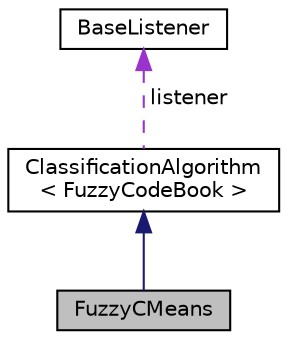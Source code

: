 digraph "FuzzyCMeans"
{
  edge [fontname="Helvetica",fontsize="10",labelfontname="Helvetica",labelfontsize="10"];
  node [fontname="Helvetica",fontsize="10",shape=record];
  Node3 [label="FuzzyCMeans",height=0.2,width=0.4,color="black", fillcolor="grey75", style="filled", fontcolor="black"];
  Node4 -> Node3 [dir="back",color="midnightblue",fontsize="10",style="solid",fontname="Helvetica"];
  Node4 [label="ClassificationAlgorithm\l\< FuzzyCodeBook \>",height=0.2,width=0.4,color="black", fillcolor="white", style="filled",URL="$classClassificationAlgorithm.html"];
  Node5 -> Node4 [dir="back",color="darkorchid3",fontsize="10",style="dashed",label=" listener" ,fontname="Helvetica"];
  Node5 [label="BaseListener",height=0.2,width=0.4,color="black", fillcolor="white", style="filled",URL="$classBaseListener.html"];
}
